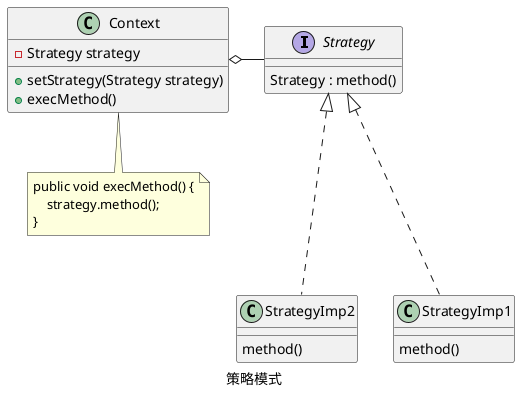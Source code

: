 @startuml
caption 策略模式
interface Strategy{
    Strategy : method()
}

class Context {
    - Strategy strategy
    + setStrategy(Strategy strategy)
    + execMethod()
}

note as N1
public void execMethod() {
    strategy.method();
}
end note
Context .. N1

class StrategyImp1 {
    method()
}

class StrategyImp2 {
    method()
}
Strategy -left--o Context
StrategyImp2 -up..|> Strategy
StrategyImp1 -up..|> Strategy

@enduml